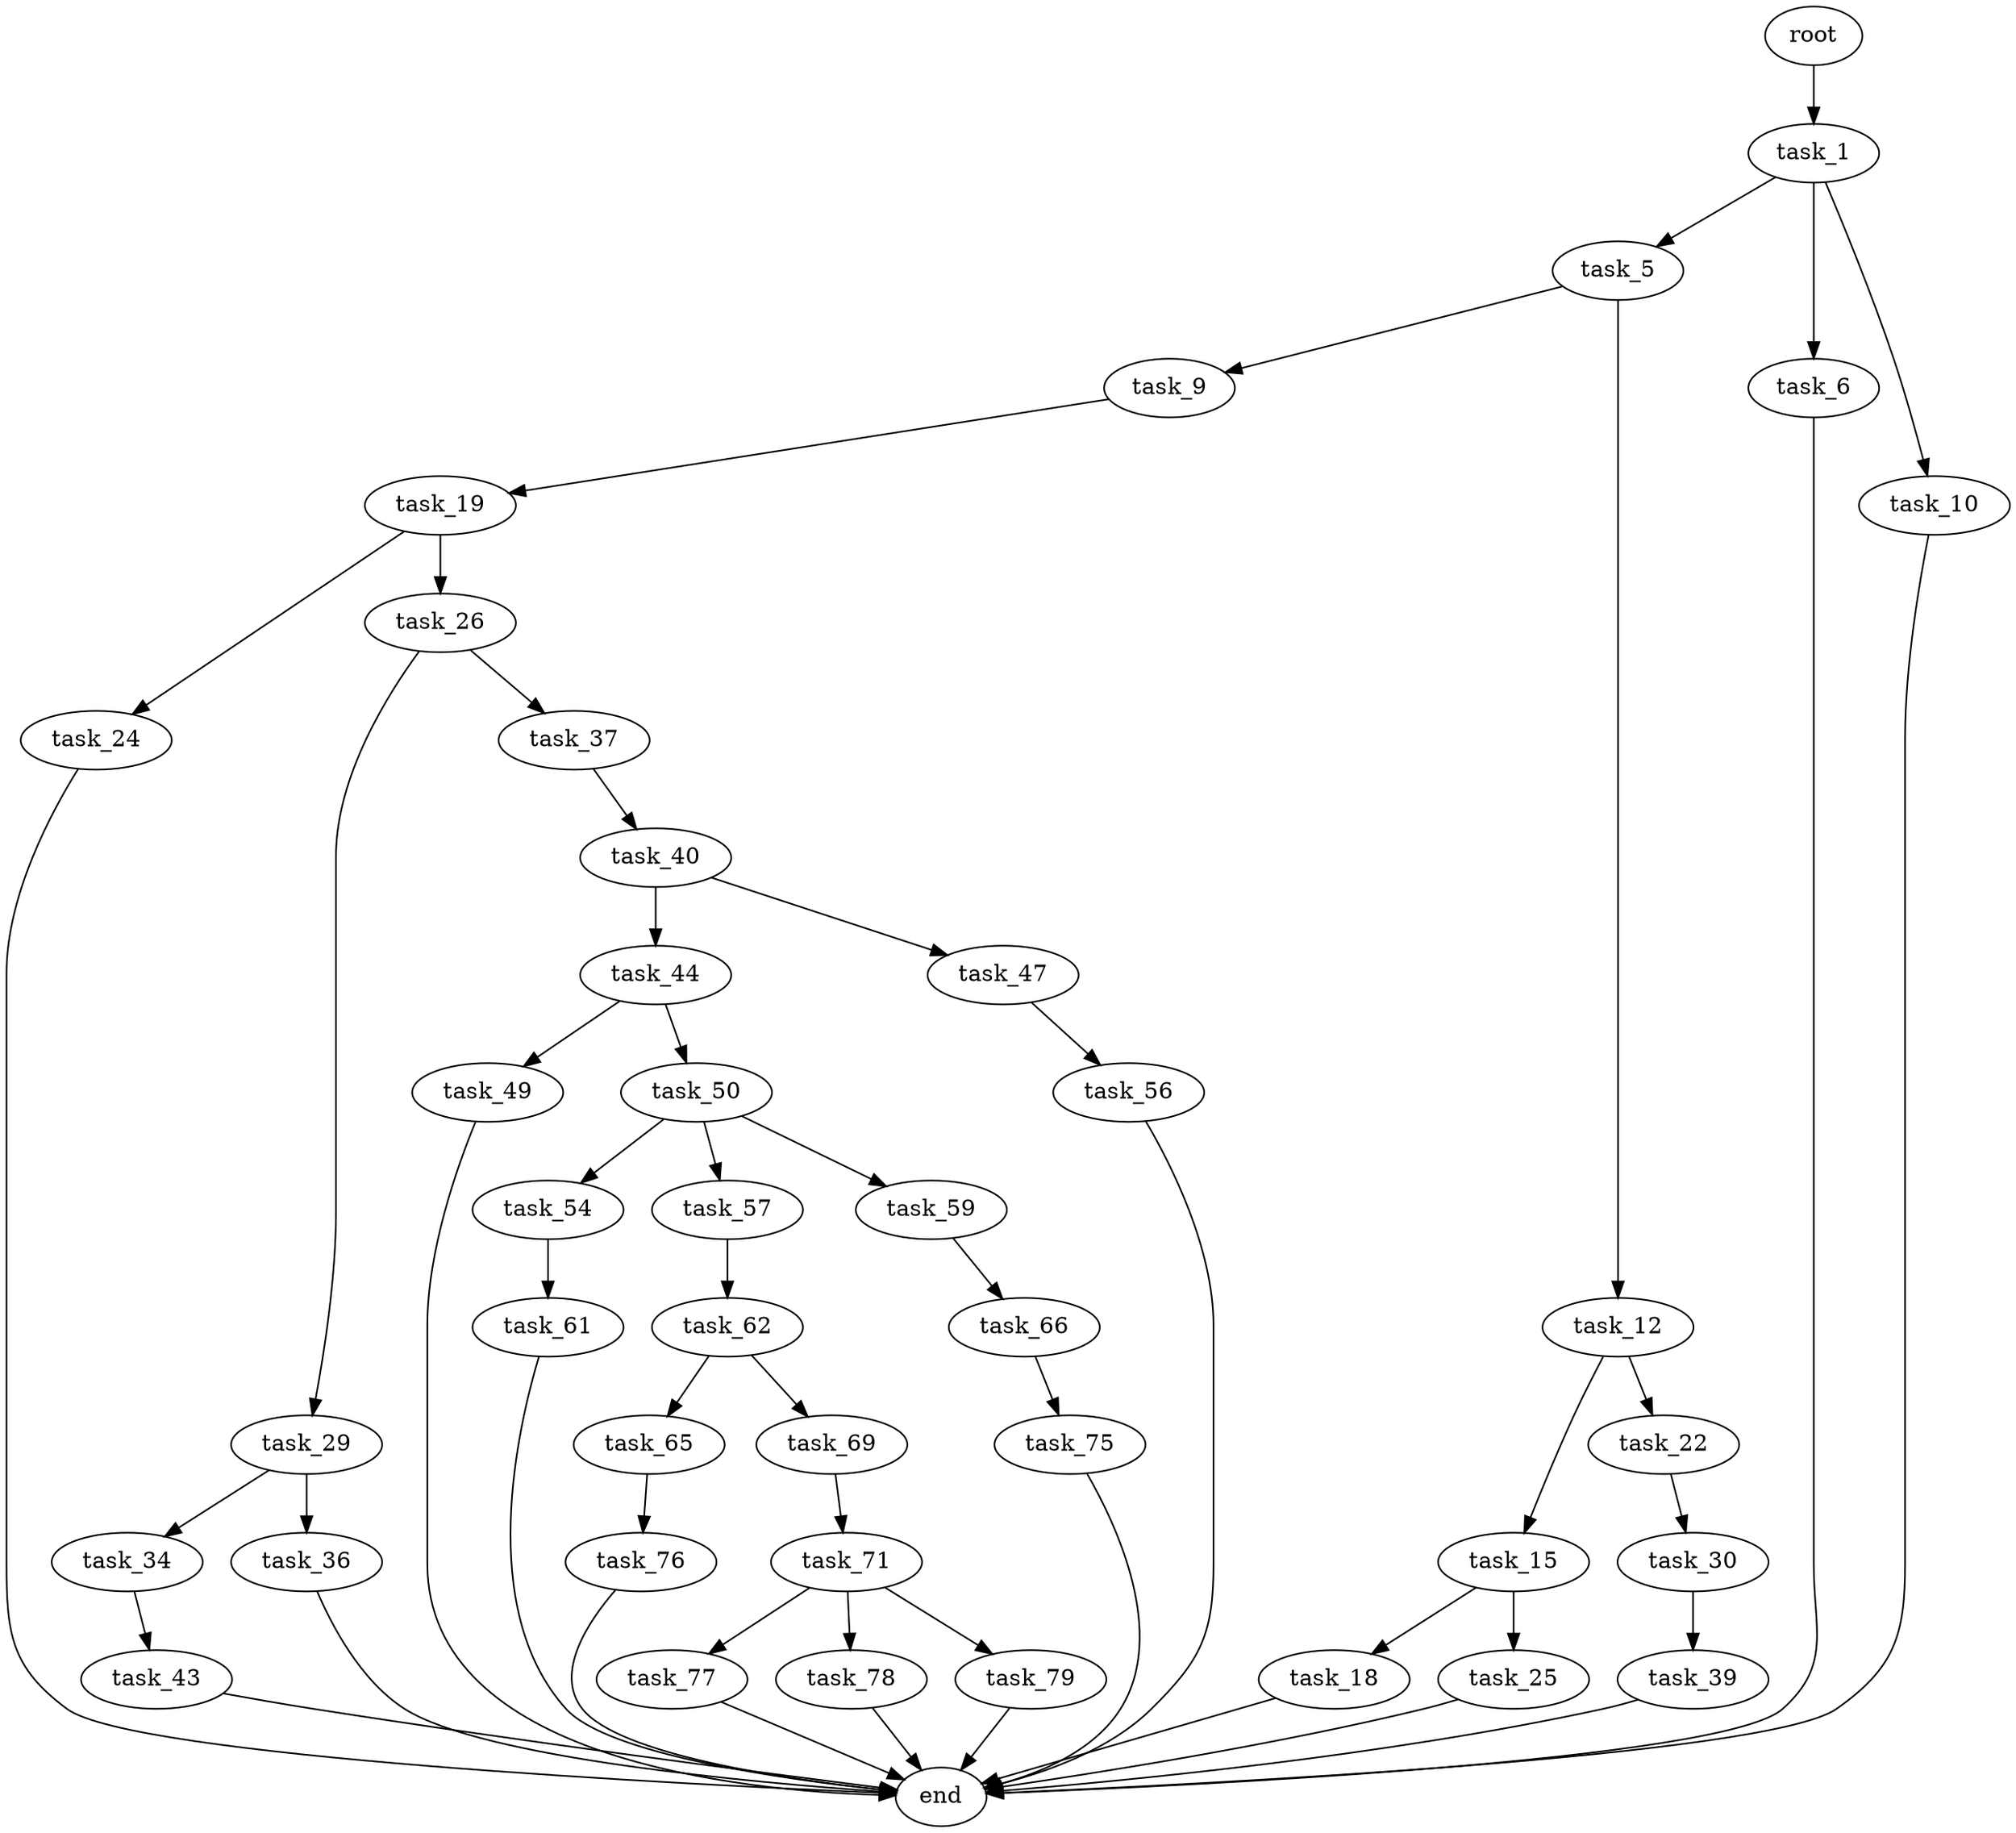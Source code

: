 digraph G {
  root [size="0.000000"];
  task_1 [size="231928233984.000000"];
  task_5 [size="28991029248.000000"];
  task_6 [size="8589934592.000000"];
  task_10 [size="294579196288.000000"];
  task_9 [size="368293445632.000000"];
  task_12 [size="28991029248.000000"];
  end [size="0.000000"];
  task_19 [size="231928233984.000000"];
  task_15 [size="549755813888.000000"];
  task_22 [size="368293445632.000000"];
  task_18 [size="1112960124.000000"];
  task_25 [size="134217728000.000000"];
  task_24 [size="9858651224.000000"];
  task_26 [size="782757789696.000000"];
  task_30 [size="8589934592.000000"];
  task_29 [size="68719476736.000000"];
  task_37 [size="1073741824000.000000"];
  task_34 [size="1073741824000.000000"];
  task_36 [size="14867287558.000000"];
  task_39 [size="27472231619.000000"];
  task_43 [size="782757789696.000000"];
  task_40 [size="8248632590.000000"];
  task_44 [size="1073741824000.000000"];
  task_47 [size="125179545144.000000"];
  task_49 [size="28991029248.000000"];
  task_50 [size="46344169518.000000"];
  task_56 [size="167765290888.000000"];
  task_54 [size="1073741824000.000000"];
  task_57 [size="3595119672.000000"];
  task_59 [size="384688830385.000000"];
  task_61 [size="549755813888.000000"];
  task_62 [size="2282958914.000000"];
  task_66 [size="4256216217.000000"];
  task_65 [size="16048690791.000000"];
  task_69 [size="212682709198.000000"];
  task_76 [size="1073741824000.000000"];
  task_75 [size="782757789696.000000"];
  task_71 [size="68719476736.000000"];
  task_77 [size="68719476736.000000"];
  task_78 [size="8589934592.000000"];
  task_79 [size="68719476736.000000"];

  root -> task_1 [size="1.000000"];
  task_1 -> task_5 [size="301989888.000000"];
  task_1 -> task_6 [size="301989888.000000"];
  task_1 -> task_10 [size="301989888.000000"];
  task_5 -> task_9 [size="75497472.000000"];
  task_5 -> task_12 [size="75497472.000000"];
  task_6 -> end [size="1.000000"];
  task_10 -> end [size="1.000000"];
  task_9 -> task_19 [size="411041792.000000"];
  task_12 -> task_15 [size="75497472.000000"];
  task_12 -> task_22 [size="75497472.000000"];
  task_19 -> task_24 [size="301989888.000000"];
  task_19 -> task_26 [size="301989888.000000"];
  task_15 -> task_18 [size="536870912.000000"];
  task_15 -> task_25 [size="536870912.000000"];
  task_22 -> task_30 [size="411041792.000000"];
  task_18 -> end [size="1.000000"];
  task_25 -> end [size="1.000000"];
  task_24 -> end [size="1.000000"];
  task_26 -> task_29 [size="679477248.000000"];
  task_26 -> task_37 [size="679477248.000000"];
  task_30 -> task_39 [size="33554432.000000"];
  task_29 -> task_34 [size="134217728.000000"];
  task_29 -> task_36 [size="134217728.000000"];
  task_37 -> task_40 [size="838860800.000000"];
  task_34 -> task_43 [size="838860800.000000"];
  task_36 -> end [size="1.000000"];
  task_39 -> end [size="1.000000"];
  task_43 -> end [size="1.000000"];
  task_40 -> task_44 [size="301989888.000000"];
  task_40 -> task_47 [size="301989888.000000"];
  task_44 -> task_49 [size="838860800.000000"];
  task_44 -> task_50 [size="838860800.000000"];
  task_47 -> task_56 [size="134217728.000000"];
  task_49 -> end [size="1.000000"];
  task_50 -> task_54 [size="75497472.000000"];
  task_50 -> task_57 [size="75497472.000000"];
  task_50 -> task_59 [size="75497472.000000"];
  task_56 -> end [size="1.000000"];
  task_54 -> task_61 [size="838860800.000000"];
  task_57 -> task_62 [size="134217728.000000"];
  task_59 -> task_66 [size="679477248.000000"];
  task_61 -> end [size="1.000000"];
  task_62 -> task_65 [size="209715200.000000"];
  task_62 -> task_69 [size="209715200.000000"];
  task_66 -> task_75 [size="75497472.000000"];
  task_65 -> task_76 [size="301989888.000000"];
  task_69 -> task_71 [size="679477248.000000"];
  task_76 -> end [size="1.000000"];
  task_75 -> end [size="1.000000"];
  task_71 -> task_77 [size="134217728.000000"];
  task_71 -> task_78 [size="134217728.000000"];
  task_71 -> task_79 [size="134217728.000000"];
  task_77 -> end [size="1.000000"];
  task_78 -> end [size="1.000000"];
  task_79 -> end [size="1.000000"];
}

